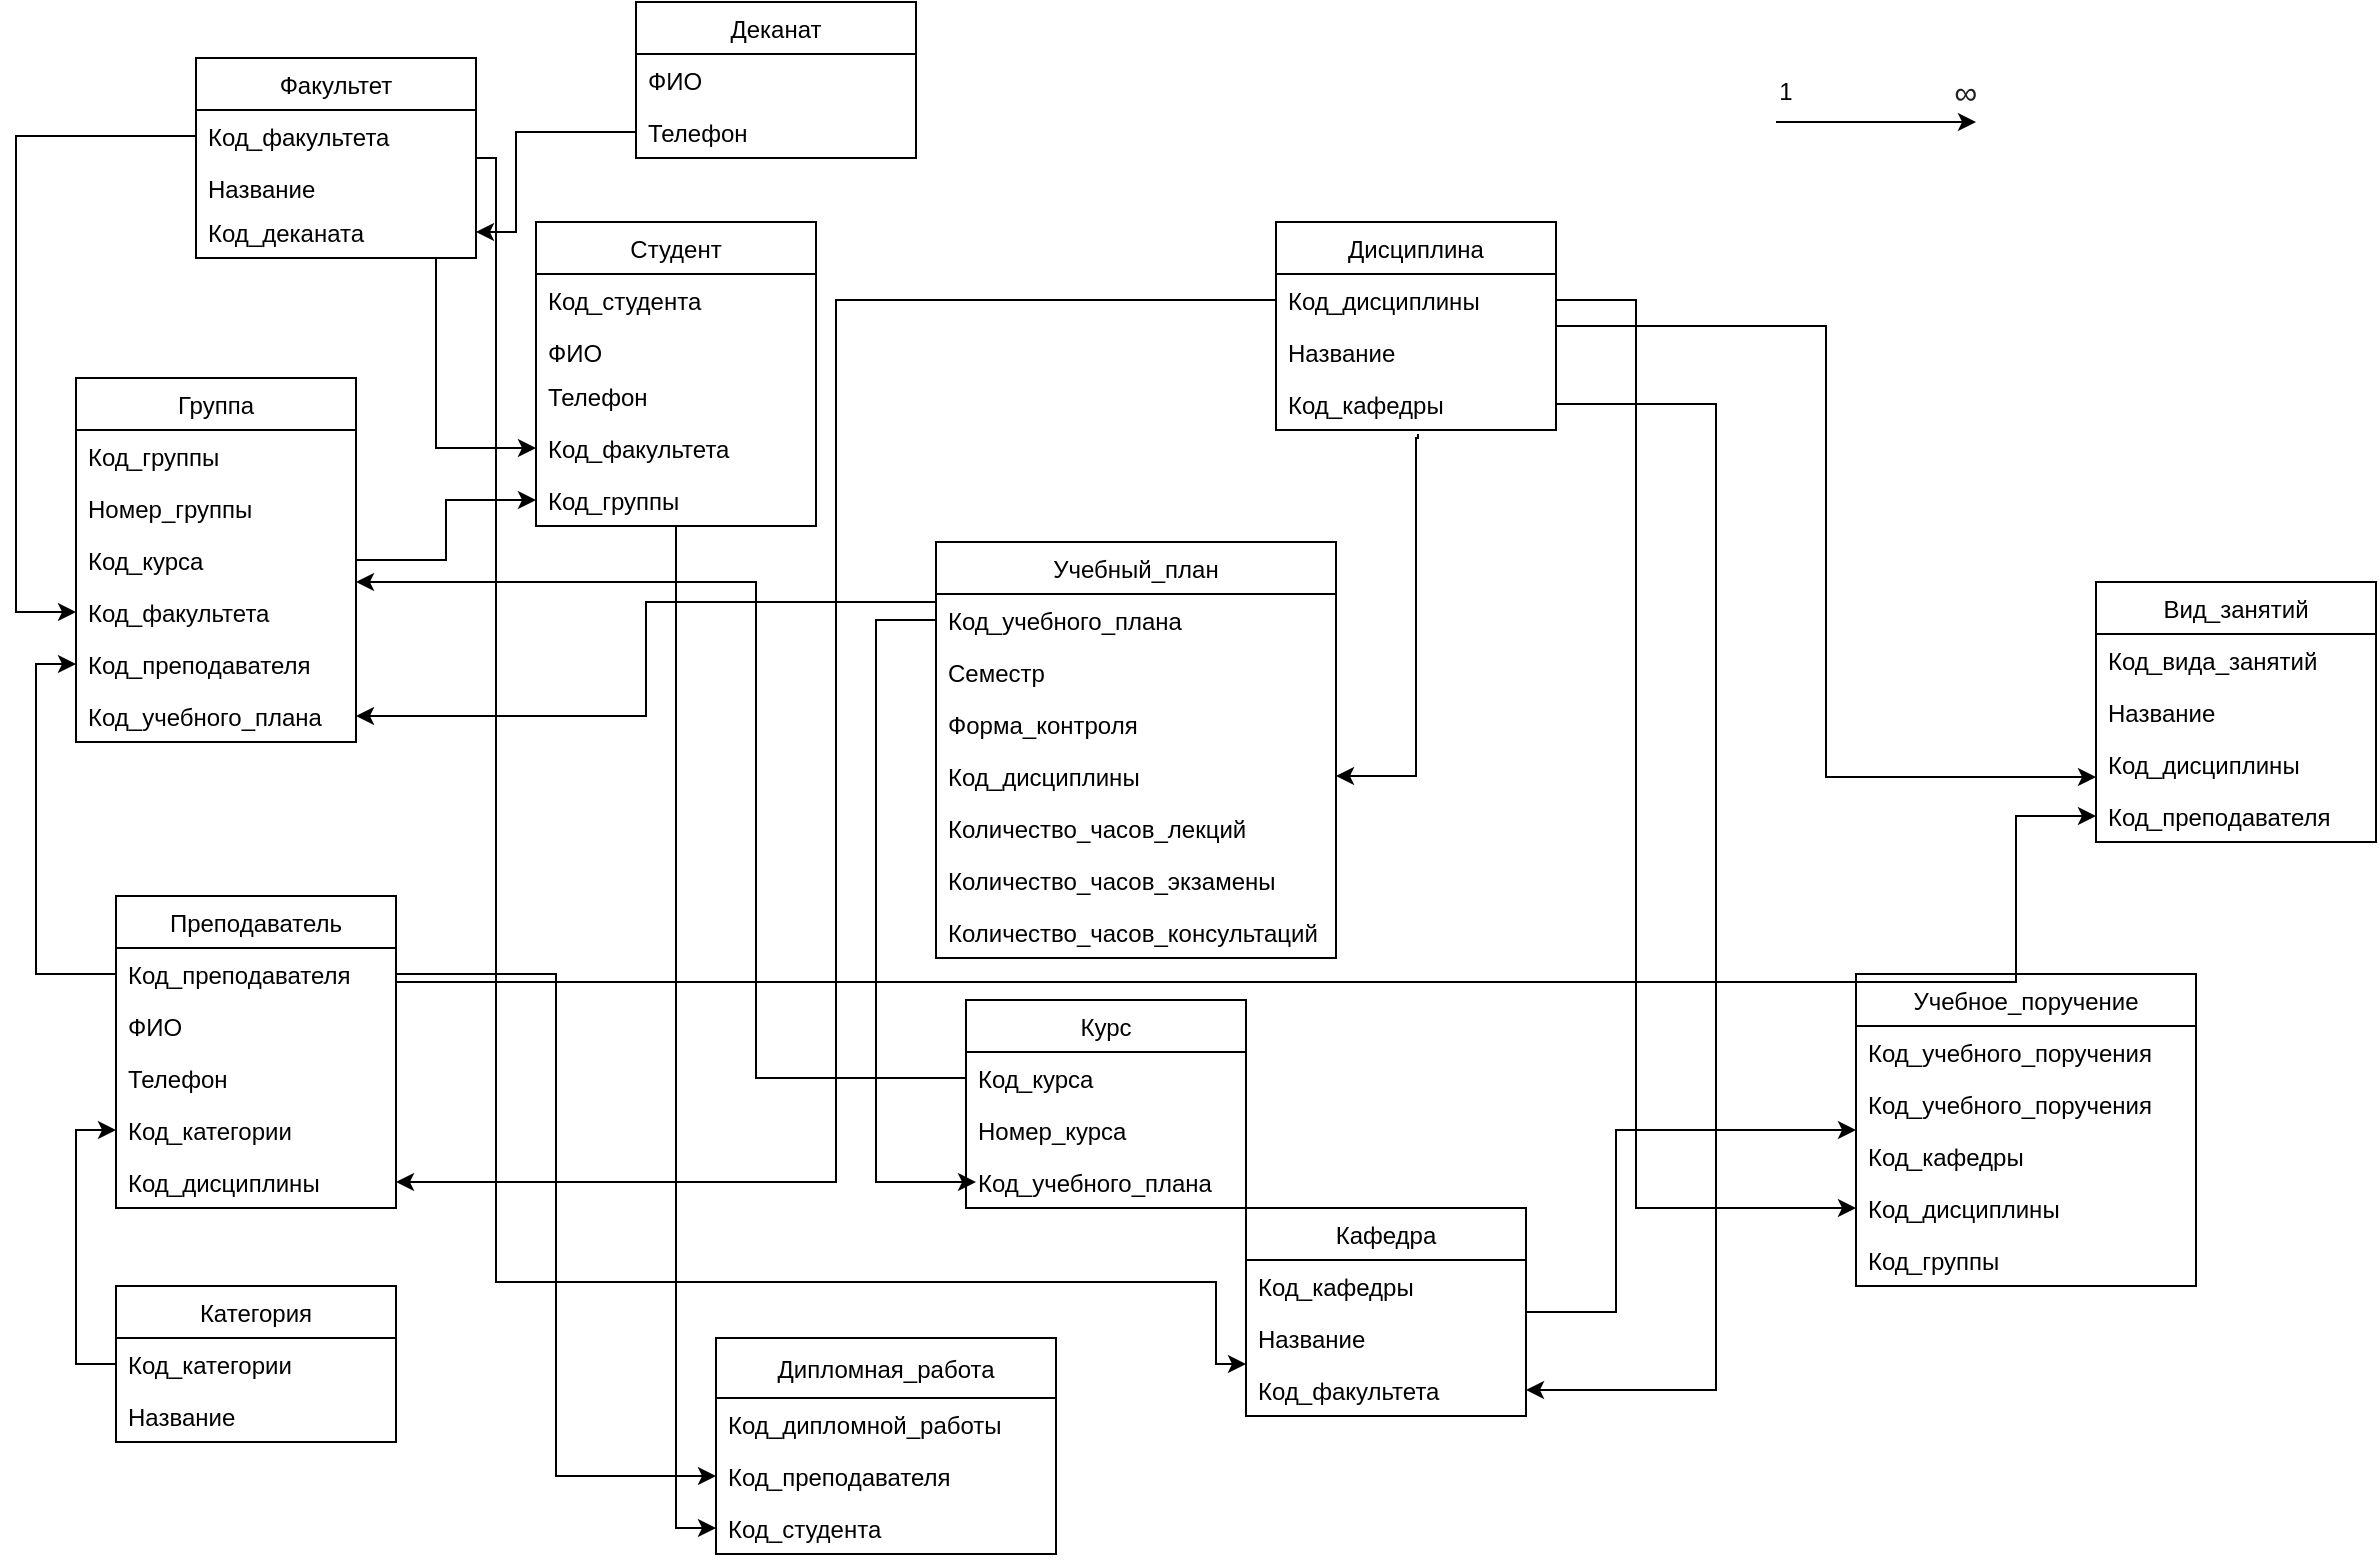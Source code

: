 <mxfile version="16.5.6" type="github">
  <diagram id="C5RBs43oDa-KdzZeNtuy" name="Page-1">
    <mxGraphModel dx="2550" dy="795" grid="0" gridSize="10" guides="1" tooltips="1" connect="1" arrows="1" fold="1" page="1" pageScale="1" pageWidth="1169" pageHeight="827" background="none" math="0" shadow="0">
      <root>
        <mxCell id="WIyWlLk6GJQsqaUBKTNV-0" />
        <mxCell id="WIyWlLk6GJQsqaUBKTNV-1" parent="WIyWlLk6GJQsqaUBKTNV-0" />
        <mxCell id="oeGllTyVug2XytWJzCLg-70" style="edgeStyle=orthogonalEdgeStyle;rounded=0;orthogonalLoop=1;jettySize=auto;html=1;" parent="WIyWlLk6GJQsqaUBKTNV-1" source="oeGllTyVug2XytWJzCLg-4" target="oeGllTyVug2XytWJzCLg-31" edge="1">
          <mxGeometry relative="1" as="geometry" />
        </mxCell>
        <mxCell id="oeGllTyVug2XytWJzCLg-4" value="Студент" style="swimlane;fontStyle=0;childLayout=stackLayout;horizontal=1;startSize=26;fillColor=none;horizontalStack=0;resizeParent=1;resizeParentMax=0;resizeLast=0;collapsible=1;marginBottom=0;" parent="WIyWlLk6GJQsqaUBKTNV-1" vertex="1">
          <mxGeometry x="220" y="120" width="140" height="152" as="geometry" />
        </mxCell>
        <mxCell id="oeGllTyVug2XytWJzCLg-40" value="Код_студента" style="text;strokeColor=none;fillColor=none;align=left;verticalAlign=top;spacingLeft=4;spacingRight=4;overflow=hidden;rotatable=0;points=[[0,0.5],[1,0.5]];portConstraint=eastwest;" parent="oeGllTyVug2XytWJzCLg-4" vertex="1">
          <mxGeometry y="26" width="140" height="26" as="geometry" />
        </mxCell>
        <mxCell id="oeGllTyVug2XytWJzCLg-5" value="ФИО" style="text;strokeColor=none;fillColor=none;align=left;verticalAlign=top;spacingLeft=4;spacingRight=4;overflow=hidden;rotatable=0;points=[[0,0.5],[1,0.5]];portConstraint=eastwest;" parent="oeGllTyVug2XytWJzCLg-4" vertex="1">
          <mxGeometry y="52" width="140" height="22" as="geometry" />
        </mxCell>
        <mxCell id="oeGllTyVug2XytWJzCLg-6" value="Телефон" style="text;strokeColor=none;fillColor=none;align=left;verticalAlign=top;spacingLeft=4;spacingRight=4;overflow=hidden;rotatable=0;points=[[0,0.5],[1,0.5]];portConstraint=eastwest;" parent="oeGllTyVug2XytWJzCLg-4" vertex="1">
          <mxGeometry y="74" width="140" height="26" as="geometry" />
        </mxCell>
        <mxCell id="oeGllTyVug2XytWJzCLg-51" value="Код_факультета" style="text;strokeColor=none;fillColor=none;align=left;verticalAlign=top;spacingLeft=4;spacingRight=4;overflow=hidden;rotatable=0;points=[[0,0.5],[1,0.5]];portConstraint=eastwest;" parent="oeGllTyVug2XytWJzCLg-4" vertex="1">
          <mxGeometry y="100" width="140" height="26" as="geometry" />
        </mxCell>
        <mxCell id="oeGllTyVug2XytWJzCLg-7" value="Код_группы" style="text;strokeColor=none;fillColor=none;align=left;verticalAlign=top;spacingLeft=4;spacingRight=4;overflow=hidden;rotatable=0;points=[[0,0.5],[1,0.5]];portConstraint=eastwest;" parent="oeGllTyVug2XytWJzCLg-4" vertex="1">
          <mxGeometry y="126" width="140" height="26" as="geometry" />
        </mxCell>
        <mxCell id="oeGllTyVug2XytWJzCLg-73" style="edgeStyle=orthogonalEdgeStyle;rounded=0;orthogonalLoop=1;jettySize=auto;html=1;entryX=0;entryY=0.5;entryDx=0;entryDy=0;" parent="WIyWlLk6GJQsqaUBKTNV-1" source="oeGllTyVug2XytWJzCLg-8" target="oeGllTyVug2XytWJzCLg-51" edge="1">
          <mxGeometry relative="1" as="geometry">
            <Array as="points">
              <mxPoint x="170" y="233" />
            </Array>
          </mxGeometry>
        </mxCell>
        <mxCell id="oeGllTyVug2XytWJzCLg-97" style="edgeStyle=orthogonalEdgeStyle;rounded=0;orthogonalLoop=1;jettySize=auto;html=1;" parent="WIyWlLk6GJQsqaUBKTNV-1" source="oeGllTyVug2XytWJzCLg-8" target="oeGllTyVug2XytWJzCLg-96" edge="1">
          <mxGeometry relative="1" as="geometry">
            <Array as="points">
              <mxPoint x="200" y="88" />
              <mxPoint x="200" y="650" />
              <mxPoint x="560" y="650" />
              <mxPoint x="560" y="691" />
            </Array>
          </mxGeometry>
        </mxCell>
        <mxCell id="oeGllTyVug2XytWJzCLg-8" value="Факультет" style="swimlane;fontStyle=0;childLayout=stackLayout;horizontal=1;startSize=26;fillColor=none;horizontalStack=0;resizeParent=1;resizeParentMax=0;resizeLast=0;collapsible=1;marginBottom=0;" parent="WIyWlLk6GJQsqaUBKTNV-1" vertex="1">
          <mxGeometry x="50" y="38" width="140" height="100" as="geometry" />
        </mxCell>
        <mxCell id="oeGllTyVug2XytWJzCLg-11" value="Код_факультета" style="text;strokeColor=none;fillColor=none;align=left;verticalAlign=top;spacingLeft=4;spacingRight=4;overflow=hidden;rotatable=0;points=[[0,0.5],[1,0.5]];portConstraint=eastwest;" parent="oeGllTyVug2XytWJzCLg-8" vertex="1">
          <mxGeometry y="26" width="140" height="26" as="geometry" />
        </mxCell>
        <mxCell id="oeGllTyVug2XytWJzCLg-10" value="Название" style="text;strokeColor=none;fillColor=none;align=left;verticalAlign=top;spacingLeft=4;spacingRight=4;overflow=hidden;rotatable=0;points=[[0,0.5],[1,0.5]];portConstraint=eastwest;" parent="oeGllTyVug2XytWJzCLg-8" vertex="1">
          <mxGeometry y="52" width="140" height="22" as="geometry" />
        </mxCell>
        <mxCell id="oeGllTyVug2XytWJzCLg-9" value="Код_деканата" style="text;strokeColor=none;fillColor=none;align=left;verticalAlign=top;spacingLeft=4;spacingRight=4;overflow=hidden;rotatable=0;points=[[0,0.5],[1,0.5]];portConstraint=eastwest;" parent="oeGllTyVug2XytWJzCLg-8" vertex="1">
          <mxGeometry y="74" width="140" height="26" as="geometry" />
        </mxCell>
        <mxCell id="oeGllTyVug2XytWJzCLg-12" value="Кафедра" style="swimlane;fontStyle=0;childLayout=stackLayout;horizontal=1;startSize=26;fillColor=none;horizontalStack=0;resizeParent=1;resizeParentMax=0;resizeLast=0;collapsible=1;marginBottom=0;" parent="WIyWlLk6GJQsqaUBKTNV-1" vertex="1">
          <mxGeometry x="575" y="613" width="140" height="104" as="geometry" />
        </mxCell>
        <mxCell id="oeGllTyVug2XytWJzCLg-13" value="Код_кафедры" style="text;strokeColor=none;fillColor=none;align=left;verticalAlign=top;spacingLeft=4;spacingRight=4;overflow=hidden;rotatable=0;points=[[0,0.5],[1,0.5]];portConstraint=eastwest;" parent="oeGllTyVug2XytWJzCLg-12" vertex="1">
          <mxGeometry y="26" width="140" height="26" as="geometry" />
        </mxCell>
        <mxCell id="oeGllTyVug2XytWJzCLg-14" value="Название" style="text;strokeColor=none;fillColor=none;align=left;verticalAlign=top;spacingLeft=4;spacingRight=4;overflow=hidden;rotatable=0;points=[[0,0.5],[1,0.5]];portConstraint=eastwest;" parent="oeGllTyVug2XytWJzCLg-12" vertex="1">
          <mxGeometry y="52" width="140" height="26" as="geometry" />
        </mxCell>
        <mxCell id="oeGllTyVug2XytWJzCLg-96" value="Код_факультета" style="text;strokeColor=none;fillColor=none;align=left;verticalAlign=top;spacingLeft=4;spacingRight=4;overflow=hidden;rotatable=0;points=[[0,0.5],[1,0.5]];portConstraint=eastwest;" parent="oeGllTyVug2XytWJzCLg-12" vertex="1">
          <mxGeometry y="78" width="140" height="26" as="geometry" />
        </mxCell>
        <mxCell id="oeGllTyVug2XytWJzCLg-80" style="edgeStyle=orthogonalEdgeStyle;rounded=0;orthogonalLoop=1;jettySize=auto;html=1;entryX=0;entryY=0.5;entryDx=0;entryDy=0;" parent="WIyWlLk6GJQsqaUBKTNV-1" source="oeGllTyVug2XytWJzCLg-16" target="oeGllTyVug2XytWJzCLg-67" edge="1">
          <mxGeometry relative="1" as="geometry">
            <Array as="points">
              <mxPoint x="960" y="500" />
              <mxPoint x="960" y="417" />
            </Array>
          </mxGeometry>
        </mxCell>
        <mxCell id="oeGllTyVug2XytWJzCLg-16" value="Преподаватель" style="swimlane;fontStyle=0;childLayout=stackLayout;horizontal=1;startSize=26;fillColor=none;horizontalStack=0;resizeParent=1;resizeParentMax=0;resizeLast=0;collapsible=1;marginBottom=0;" parent="WIyWlLk6GJQsqaUBKTNV-1" vertex="1">
          <mxGeometry x="10" y="457" width="140" height="156" as="geometry" />
        </mxCell>
        <mxCell id="oeGllTyVug2XytWJzCLg-17" value="Код_преподавателя" style="text;strokeColor=none;fillColor=none;align=left;verticalAlign=top;spacingLeft=4;spacingRight=4;overflow=hidden;rotatable=0;points=[[0,0.5],[1,0.5]];portConstraint=eastwest;" parent="oeGllTyVug2XytWJzCLg-16" vertex="1">
          <mxGeometry y="26" width="140" height="26" as="geometry" />
        </mxCell>
        <mxCell id="oeGllTyVug2XytWJzCLg-18" value="ФИО" style="text;strokeColor=none;fillColor=none;align=left;verticalAlign=top;spacingLeft=4;spacingRight=4;overflow=hidden;rotatable=0;points=[[0,0.5],[1,0.5]];portConstraint=eastwest;" parent="oeGllTyVug2XytWJzCLg-16" vertex="1">
          <mxGeometry y="52" width="140" height="26" as="geometry" />
        </mxCell>
        <mxCell id="oeGllTyVug2XytWJzCLg-57" value="Телефон" style="text;strokeColor=none;fillColor=none;align=left;verticalAlign=top;spacingLeft=4;spacingRight=4;overflow=hidden;rotatable=0;points=[[0,0.5],[1,0.5]];portConstraint=eastwest;" parent="oeGllTyVug2XytWJzCLg-16" vertex="1">
          <mxGeometry y="78" width="140" height="26" as="geometry" />
        </mxCell>
        <mxCell id="oeGllTyVug2XytWJzCLg-19" value="Код_категории" style="text;strokeColor=none;fillColor=none;align=left;verticalAlign=top;spacingLeft=4;spacingRight=4;overflow=hidden;rotatable=0;points=[[0,0.5],[1,0.5]];portConstraint=eastwest;" parent="oeGllTyVug2XytWJzCLg-16" vertex="1">
          <mxGeometry y="104" width="140" height="26" as="geometry" />
        </mxCell>
        <mxCell id="oeGllTyVug2XytWJzCLg-69" value="Код_дисциплины" style="text;strokeColor=none;fillColor=none;align=left;verticalAlign=top;spacingLeft=4;spacingRight=4;overflow=hidden;rotatable=0;points=[[0,0.5],[1,0.5]];portConstraint=eastwest;" parent="oeGllTyVug2XytWJzCLg-16" vertex="1">
          <mxGeometry y="130" width="140" height="26" as="geometry" />
        </mxCell>
        <mxCell id="oeGllTyVug2XytWJzCLg-20" value="Учебный_план" style="swimlane;fontStyle=0;childLayout=stackLayout;horizontal=1;startSize=26;fillColor=none;horizontalStack=0;resizeParent=1;resizeParentMax=0;resizeLast=0;collapsible=1;marginBottom=0;" parent="WIyWlLk6GJQsqaUBKTNV-1" vertex="1">
          <mxGeometry x="420" y="280" width="200" height="208" as="geometry" />
        </mxCell>
        <mxCell id="oeGllTyVug2XytWJzCLg-21" value="Код_учебного_плана" style="text;strokeColor=none;fillColor=none;align=left;verticalAlign=top;spacingLeft=4;spacingRight=4;overflow=hidden;rotatable=0;points=[[0,0.5],[1,0.5]];portConstraint=eastwest;" parent="oeGllTyVug2XytWJzCLg-20" vertex="1">
          <mxGeometry y="26" width="200" height="26" as="geometry" />
        </mxCell>
        <mxCell id="oeGllTyVug2XytWJzCLg-60" value="Семестр" style="text;strokeColor=none;fillColor=none;align=left;verticalAlign=top;spacingLeft=4;spacingRight=4;overflow=hidden;rotatable=0;points=[[0,0.5],[1,0.5]];portConstraint=eastwest;" parent="oeGllTyVug2XytWJzCLg-20" vertex="1">
          <mxGeometry y="52" width="200" height="26" as="geometry" />
        </mxCell>
        <mxCell id="oeGllTyVug2XytWJzCLg-66" value="Форма_контроля" style="text;strokeColor=none;fillColor=none;align=left;verticalAlign=top;spacingLeft=4;spacingRight=4;overflow=hidden;rotatable=0;points=[[0,0.5],[1,0.5]];portConstraint=eastwest;" parent="oeGllTyVug2XytWJzCLg-20" vertex="1">
          <mxGeometry y="78" width="200" height="26" as="geometry" />
        </mxCell>
        <mxCell id="oeGllTyVug2XytWJzCLg-22" value="Код_дисциплины" style="text;strokeColor=none;fillColor=none;align=left;verticalAlign=top;spacingLeft=4;spacingRight=4;overflow=hidden;rotatable=0;points=[[0,0.5],[1,0.5]];portConstraint=eastwest;" parent="oeGllTyVug2XytWJzCLg-20" vertex="1">
          <mxGeometry y="104" width="200" height="26" as="geometry" />
        </mxCell>
        <mxCell id="ItGU_z6RMwVMpfRyak5E-0" value="Количество_часов_лекций" style="text;strokeColor=none;fillColor=none;align=left;verticalAlign=top;spacingLeft=4;spacingRight=4;overflow=hidden;rotatable=0;points=[[0,0.5],[1,0.5]];portConstraint=eastwest;" vertex="1" parent="oeGllTyVug2XytWJzCLg-20">
          <mxGeometry y="130" width="200" height="26" as="geometry" />
        </mxCell>
        <mxCell id="ItGU_z6RMwVMpfRyak5E-1" value="Количество_часов_экзамены" style="text;strokeColor=none;fillColor=none;align=left;verticalAlign=top;spacingLeft=4;spacingRight=4;overflow=hidden;rotatable=0;points=[[0,0.5],[1,0.5]];portConstraint=eastwest;" vertex="1" parent="oeGllTyVug2XytWJzCLg-20">
          <mxGeometry y="156" width="200" height="26" as="geometry" />
        </mxCell>
        <mxCell id="ItGU_z6RMwVMpfRyak5E-2" value="Количество_часов_консультаций" style="text;strokeColor=none;fillColor=none;align=left;verticalAlign=top;spacingLeft=4;spacingRight=4;overflow=hidden;rotatable=0;points=[[0,0.5],[1,0.5]];portConstraint=eastwest;" vertex="1" parent="oeGllTyVug2XytWJzCLg-20">
          <mxGeometry y="182" width="200" height="26" as="geometry" />
        </mxCell>
        <mxCell id="oeGllTyVug2XytWJzCLg-71" style="edgeStyle=orthogonalEdgeStyle;rounded=0;orthogonalLoop=1;jettySize=auto;html=1;entryX=1;entryY=0.5;entryDx=0;entryDy=0;exitX=0.507;exitY=1.077;exitDx=0;exitDy=0;exitPerimeter=0;" parent="WIyWlLk6GJQsqaUBKTNV-1" source="oeGllTyVug2XytWJzCLg-100" target="oeGllTyVug2XytWJzCLg-22" edge="1">
          <mxGeometry relative="1" as="geometry">
            <mxPoint x="690" y="270" as="sourcePoint" />
            <Array as="points">
              <mxPoint x="661" y="228" />
              <mxPoint x="660" y="228" />
              <mxPoint x="660" y="397" />
            </Array>
          </mxGeometry>
        </mxCell>
        <mxCell id="oeGllTyVug2XytWJzCLg-79" style="edgeStyle=orthogonalEdgeStyle;rounded=0;orthogonalLoop=1;jettySize=auto;html=1;entryX=0;entryY=0.75;entryDx=0;entryDy=0;" parent="WIyWlLk6GJQsqaUBKTNV-1" source="oeGllTyVug2XytWJzCLg-24" target="oeGllTyVug2XytWJzCLg-44" edge="1">
          <mxGeometry relative="1" as="geometry" />
        </mxCell>
        <mxCell id="oeGllTyVug2XytWJzCLg-24" value="Дисциплина" style="swimlane;fontStyle=0;childLayout=stackLayout;horizontal=1;startSize=26;fillColor=none;horizontalStack=0;resizeParent=1;resizeParentMax=0;resizeLast=0;collapsible=1;marginBottom=0;" parent="WIyWlLk6GJQsqaUBKTNV-1" vertex="1">
          <mxGeometry x="590" y="120" width="140" height="104" as="geometry" />
        </mxCell>
        <mxCell id="oeGllTyVug2XytWJzCLg-25" value="Код_дисциплины" style="text;strokeColor=none;fillColor=none;align=left;verticalAlign=top;spacingLeft=4;spacingRight=4;overflow=hidden;rotatable=0;points=[[0,0.5],[1,0.5]];portConstraint=eastwest;" parent="oeGllTyVug2XytWJzCLg-24" vertex="1">
          <mxGeometry y="26" width="140" height="26" as="geometry" />
        </mxCell>
        <mxCell id="oeGllTyVug2XytWJzCLg-26" value="Название" style="text;strokeColor=none;fillColor=none;align=left;verticalAlign=top;spacingLeft=4;spacingRight=4;overflow=hidden;rotatable=0;points=[[0,0.5],[1,0.5]];portConstraint=eastwest;" parent="oeGllTyVug2XytWJzCLg-24" vertex="1">
          <mxGeometry y="52" width="140" height="26" as="geometry" />
        </mxCell>
        <mxCell id="oeGllTyVug2XytWJzCLg-100" value="Код_кафедры" style="text;strokeColor=none;fillColor=none;align=left;verticalAlign=top;spacingLeft=4;spacingRight=4;overflow=hidden;rotatable=0;points=[[0,0.5],[1,0.5]];portConstraint=eastwest;" parent="oeGllTyVug2XytWJzCLg-24" vertex="1">
          <mxGeometry y="78" width="140" height="26" as="geometry" />
        </mxCell>
        <mxCell id="oeGllTyVug2XytWJzCLg-28" value="Дипломная_работа" style="swimlane;fontStyle=0;childLayout=stackLayout;horizontal=1;startSize=30;fillColor=none;horizontalStack=0;resizeParent=1;resizeParentMax=0;resizeLast=0;collapsible=1;marginBottom=0;" parent="WIyWlLk6GJQsqaUBKTNV-1" vertex="1">
          <mxGeometry x="310" y="678" width="170" height="108" as="geometry" />
        </mxCell>
        <mxCell id="oeGllTyVug2XytWJzCLg-29" value="Код_дипломной_работы" style="text;strokeColor=none;fillColor=none;align=left;verticalAlign=top;spacingLeft=4;spacingRight=4;overflow=hidden;rotatable=0;points=[[0,0.5],[1,0.5]];portConstraint=eastwest;" parent="oeGllTyVug2XytWJzCLg-28" vertex="1">
          <mxGeometry y="30" width="170" height="26" as="geometry" />
        </mxCell>
        <mxCell id="oeGllTyVug2XytWJzCLg-30" value="Код_преподавателя" style="text;strokeColor=none;fillColor=none;align=left;verticalAlign=top;spacingLeft=4;spacingRight=4;overflow=hidden;rotatable=0;points=[[0,0.5],[1,0.5]];portConstraint=eastwest;" parent="oeGllTyVug2XytWJzCLg-28" vertex="1">
          <mxGeometry y="56" width="170" height="26" as="geometry" />
        </mxCell>
        <mxCell id="oeGllTyVug2XytWJzCLg-31" value="Код_студента" style="text;strokeColor=none;fillColor=none;align=left;verticalAlign=top;spacingLeft=4;spacingRight=4;overflow=hidden;rotatable=0;points=[[0,0.5],[1,0.5]];portConstraint=eastwest;" parent="oeGllTyVug2XytWJzCLg-28" vertex="1">
          <mxGeometry y="82" width="170" height="26" as="geometry" />
        </mxCell>
        <mxCell id="oeGllTyVug2XytWJzCLg-32" value="Курс" style="swimlane;fontStyle=0;childLayout=stackLayout;horizontal=1;startSize=26;fillColor=none;horizontalStack=0;resizeParent=1;resizeParentMax=0;resizeLast=0;collapsible=1;marginBottom=0;" parent="WIyWlLk6GJQsqaUBKTNV-1" vertex="1">
          <mxGeometry x="435" y="509" width="140" height="104" as="geometry" />
        </mxCell>
        <mxCell id="oeGllTyVug2XytWJzCLg-33" value="Код_курса" style="text;strokeColor=none;fillColor=none;align=left;verticalAlign=top;spacingLeft=4;spacingRight=4;overflow=hidden;rotatable=0;points=[[0,0.5],[1,0.5]];portConstraint=eastwest;" parent="oeGllTyVug2XytWJzCLg-32" vertex="1">
          <mxGeometry y="26" width="140" height="26" as="geometry" />
        </mxCell>
        <mxCell id="oeGllTyVug2XytWJzCLg-34" value="Номер_курса" style="text;strokeColor=none;fillColor=none;align=left;verticalAlign=top;spacingLeft=4;spacingRight=4;overflow=hidden;rotatable=0;points=[[0,0.5],[1,0.5]];portConstraint=eastwest;" parent="oeGllTyVug2XytWJzCLg-32" vertex="1">
          <mxGeometry y="52" width="140" height="26" as="geometry" />
        </mxCell>
        <mxCell id="oeGllTyVug2XytWJzCLg-35" value="Код_учебного_плана" style="text;strokeColor=none;fillColor=none;align=left;verticalAlign=top;spacingLeft=4;spacingRight=4;overflow=hidden;rotatable=0;points=[[0,0.5],[1,0.5]];portConstraint=eastwest;" parent="oeGllTyVug2XytWJzCLg-32" vertex="1">
          <mxGeometry y="78" width="140" height="26" as="geometry" />
        </mxCell>
        <mxCell id="oeGllTyVug2XytWJzCLg-74" style="edgeStyle=orthogonalEdgeStyle;rounded=0;orthogonalLoop=1;jettySize=auto;html=1;entryX=0;entryY=0.5;entryDx=0;entryDy=0;" parent="WIyWlLk6GJQsqaUBKTNV-1" source="oeGllTyVug2XytWJzCLg-36" target="oeGllTyVug2XytWJzCLg-7" edge="1">
          <mxGeometry relative="1" as="geometry">
            <Array as="points">
              <mxPoint x="175" y="289" />
              <mxPoint x="175" y="259" />
            </Array>
          </mxGeometry>
        </mxCell>
        <mxCell id="oeGllTyVug2XytWJzCLg-36" value="Группа" style="swimlane;fontStyle=0;childLayout=stackLayout;horizontal=1;startSize=26;fillColor=none;horizontalStack=0;resizeParent=1;resizeParentMax=0;resizeLast=0;collapsible=1;marginBottom=0;" parent="WIyWlLk6GJQsqaUBKTNV-1" vertex="1">
          <mxGeometry x="-10" y="198" width="140" height="182" as="geometry" />
        </mxCell>
        <mxCell id="oeGllTyVug2XytWJzCLg-37" value="Код_группы" style="text;strokeColor=none;fillColor=none;align=left;verticalAlign=top;spacingLeft=4;spacingRight=4;overflow=hidden;rotatable=0;points=[[0,0.5],[1,0.5]];portConstraint=eastwest;" parent="oeGllTyVug2XytWJzCLg-36" vertex="1">
          <mxGeometry y="26" width="140" height="26" as="geometry" />
        </mxCell>
        <mxCell id="oeGllTyVug2XytWJzCLg-38" value="Номер_группы" style="text;strokeColor=none;fillColor=none;align=left;verticalAlign=top;spacingLeft=4;spacingRight=4;overflow=hidden;rotatable=0;points=[[0,0.5],[1,0.5]];portConstraint=eastwest;" parent="oeGllTyVug2XytWJzCLg-36" vertex="1">
          <mxGeometry y="52" width="140" height="26" as="geometry" />
        </mxCell>
        <mxCell id="oeGllTyVug2XytWJzCLg-39" value="Код_курса&#xa;" style="text;strokeColor=none;fillColor=none;align=left;verticalAlign=top;spacingLeft=4;spacingRight=4;overflow=hidden;rotatable=0;points=[[0,0.5],[1,0.5]];portConstraint=eastwest;" parent="oeGllTyVug2XytWJzCLg-36" vertex="1">
          <mxGeometry y="78" width="140" height="26" as="geometry" />
        </mxCell>
        <mxCell id="oeGllTyVug2XytWJzCLg-58" value="Код_факультета" style="text;strokeColor=none;fillColor=none;align=left;verticalAlign=top;spacingLeft=4;spacingRight=4;overflow=hidden;rotatable=0;points=[[0,0.5],[1,0.5]];portConstraint=eastwest;" parent="oeGllTyVug2XytWJzCLg-36" vertex="1">
          <mxGeometry y="104" width="140" height="26" as="geometry" />
        </mxCell>
        <mxCell id="oeGllTyVug2XytWJzCLg-59" value="Код_преподавателя" style="text;strokeColor=none;fillColor=none;align=left;verticalAlign=top;spacingLeft=4;spacingRight=4;overflow=hidden;rotatable=0;points=[[0,0.5],[1,0.5]];portConstraint=eastwest;" parent="oeGllTyVug2XytWJzCLg-36" vertex="1">
          <mxGeometry y="130" width="140" height="26" as="geometry" />
        </mxCell>
        <mxCell id="oeGllTyVug2XytWJzCLg-61" value="Код_учебного_плана" style="text;strokeColor=none;fillColor=none;align=left;verticalAlign=top;spacingLeft=4;spacingRight=4;overflow=hidden;rotatable=0;points=[[0,0.5],[1,0.5]];portConstraint=eastwest;" parent="oeGllTyVug2XytWJzCLg-36" vertex="1">
          <mxGeometry y="156" width="140" height="26" as="geometry" />
        </mxCell>
        <mxCell id="oeGllTyVug2XytWJzCLg-44" value="Вид_занятий" style="swimlane;fontStyle=0;childLayout=stackLayout;horizontal=1;startSize=26;fillColor=none;horizontalStack=0;resizeParent=1;resizeParentMax=0;resizeLast=0;collapsible=1;marginBottom=0;" parent="WIyWlLk6GJQsqaUBKTNV-1" vertex="1">
          <mxGeometry x="1000" y="300" width="140" height="130" as="geometry" />
        </mxCell>
        <mxCell id="oeGllTyVug2XytWJzCLg-45" value="Код_вида_занятий" style="text;strokeColor=none;fillColor=none;align=left;verticalAlign=top;spacingLeft=4;spacingRight=4;overflow=hidden;rotatable=0;points=[[0,0.5],[1,0.5]];portConstraint=eastwest;" parent="oeGllTyVug2XytWJzCLg-44" vertex="1">
          <mxGeometry y="26" width="140" height="26" as="geometry" />
        </mxCell>
        <mxCell id="oeGllTyVug2XytWJzCLg-46" value="Название" style="text;strokeColor=none;fillColor=none;align=left;verticalAlign=top;spacingLeft=4;spacingRight=4;overflow=hidden;rotatable=0;points=[[0,0.5],[1,0.5]];portConstraint=eastwest;" parent="oeGllTyVug2XytWJzCLg-44" vertex="1">
          <mxGeometry y="52" width="140" height="26" as="geometry" />
        </mxCell>
        <mxCell id="oeGllTyVug2XytWJzCLg-23" value="Код_дисциплины" style="text;strokeColor=none;fillColor=none;align=left;verticalAlign=top;spacingLeft=4;spacingRight=4;overflow=hidden;rotatable=0;points=[[0,0.5],[1,0.5]];portConstraint=eastwest;" parent="oeGllTyVug2XytWJzCLg-44" vertex="1">
          <mxGeometry y="78" width="140" height="26" as="geometry" />
        </mxCell>
        <mxCell id="oeGllTyVug2XytWJzCLg-67" value="Код_преподавателя&#xa;" style="text;strokeColor=none;fillColor=none;align=left;verticalAlign=top;spacingLeft=4;spacingRight=4;overflow=hidden;rotatable=0;points=[[0,0.5],[1,0.5]];portConstraint=eastwest;" parent="oeGllTyVug2XytWJzCLg-44" vertex="1">
          <mxGeometry y="104" width="140" height="26" as="geometry" />
        </mxCell>
        <mxCell id="oeGllTyVug2XytWJzCLg-53" value="Деканат" style="swimlane;fontStyle=0;childLayout=stackLayout;horizontal=1;startSize=26;fillColor=none;horizontalStack=0;resizeParent=1;resizeParentMax=0;resizeLast=0;collapsible=1;marginBottom=0;" parent="WIyWlLk6GJQsqaUBKTNV-1" vertex="1">
          <mxGeometry x="270" y="10" width="140" height="78" as="geometry" />
        </mxCell>
        <mxCell id="oeGllTyVug2XytWJzCLg-54" value="ФИО" style="text;strokeColor=none;fillColor=none;align=left;verticalAlign=top;spacingLeft=4;spacingRight=4;overflow=hidden;rotatable=0;points=[[0,0.5],[1,0.5]];portConstraint=eastwest;" parent="oeGllTyVug2XytWJzCLg-53" vertex="1">
          <mxGeometry y="26" width="140" height="26" as="geometry" />
        </mxCell>
        <mxCell id="oeGllTyVug2XytWJzCLg-55" value="Телефон" style="text;strokeColor=none;fillColor=none;align=left;verticalAlign=top;spacingLeft=4;spacingRight=4;overflow=hidden;rotatable=0;points=[[0,0.5],[1,0.5]];portConstraint=eastwest;" parent="oeGllTyVug2XytWJzCLg-53" vertex="1">
          <mxGeometry y="52" width="140" height="26" as="geometry" />
        </mxCell>
        <mxCell id="oeGllTyVug2XytWJzCLg-62" value="Учебное_поручение" style="swimlane;fontStyle=0;childLayout=stackLayout;horizontal=1;startSize=26;fillColor=none;horizontalStack=0;resizeParent=1;resizeParentMax=0;resizeLast=0;collapsible=1;marginBottom=0;" parent="WIyWlLk6GJQsqaUBKTNV-1" vertex="1">
          <mxGeometry x="880" y="496" width="170" height="156" as="geometry" />
        </mxCell>
        <mxCell id="oeGllTyVug2XytWJzCLg-88" value="Код_учебного_поручения" style="text;strokeColor=none;fillColor=none;align=left;verticalAlign=top;spacingLeft=4;spacingRight=4;overflow=hidden;rotatable=0;points=[[0,0.5],[1,0.5]];portConstraint=eastwest;" parent="oeGllTyVug2XytWJzCLg-62" vertex="1">
          <mxGeometry y="26" width="170" height="26" as="geometry" />
        </mxCell>
        <mxCell id="oeGllTyVug2XytWJzCLg-63" value="Код_учебного_поручения" style="text;strokeColor=none;fillColor=none;align=left;verticalAlign=top;spacingLeft=4;spacingRight=4;overflow=hidden;rotatable=0;points=[[0,0.5],[1,0.5]];portConstraint=eastwest;" parent="oeGllTyVug2XytWJzCLg-62" vertex="1">
          <mxGeometry y="52" width="170" height="26" as="geometry" />
        </mxCell>
        <mxCell id="oeGllTyVug2XytWJzCLg-64" value="Код_кафедры" style="text;strokeColor=none;fillColor=none;align=left;verticalAlign=top;spacingLeft=4;spacingRight=4;overflow=hidden;rotatable=0;points=[[0,0.5],[1,0.5]];portConstraint=eastwest;" parent="oeGllTyVug2XytWJzCLg-62" vertex="1">
          <mxGeometry y="78" width="170" height="26" as="geometry" />
        </mxCell>
        <mxCell id="oeGllTyVug2XytWJzCLg-65" value="Код_дисциплины" style="text;strokeColor=none;fillColor=none;align=left;verticalAlign=top;spacingLeft=4;spacingRight=4;overflow=hidden;rotatable=0;points=[[0,0.5],[1,0.5]];portConstraint=eastwest;" parent="oeGllTyVug2XytWJzCLg-62" vertex="1">
          <mxGeometry y="104" width="170" height="26" as="geometry" />
        </mxCell>
        <mxCell id="oeGllTyVug2XytWJzCLg-68" value="Код_группы" style="text;strokeColor=none;fillColor=none;align=left;verticalAlign=top;spacingLeft=4;spacingRight=4;overflow=hidden;rotatable=0;points=[[0,0.5],[1,0.5]];portConstraint=eastwest;" parent="oeGllTyVug2XytWJzCLg-62" vertex="1">
          <mxGeometry y="130" width="170" height="26" as="geometry" />
        </mxCell>
        <mxCell id="oeGllTyVug2XytWJzCLg-72" style="edgeStyle=orthogonalEdgeStyle;rounded=0;orthogonalLoop=1;jettySize=auto;html=1;" parent="WIyWlLk6GJQsqaUBKTNV-1" source="oeGllTyVug2XytWJzCLg-55" target="oeGllTyVug2XytWJzCLg-9" edge="1">
          <mxGeometry relative="1" as="geometry">
            <Array as="points">
              <mxPoint x="210" y="75" />
              <mxPoint x="210" y="125" />
            </Array>
          </mxGeometry>
        </mxCell>
        <mxCell id="oeGllTyVug2XytWJzCLg-76" style="edgeStyle=orthogonalEdgeStyle;rounded=0;orthogonalLoop=1;jettySize=auto;html=1;entryX=0;entryY=0.5;entryDx=0;entryDy=0;" parent="WIyWlLk6GJQsqaUBKTNV-1" source="oeGllTyVug2XytWJzCLg-13" target="oeGllTyVug2XytWJzCLg-62" edge="1">
          <mxGeometry relative="1" as="geometry">
            <Array as="points">
              <mxPoint x="760" y="665" />
              <mxPoint x="760" y="574" />
            </Array>
          </mxGeometry>
        </mxCell>
        <mxCell id="oeGllTyVug2XytWJzCLg-77" style="edgeStyle=orthogonalEdgeStyle;rounded=0;orthogonalLoop=1;jettySize=auto;html=1;entryX=0;entryY=0.5;entryDx=0;entryDy=0;" parent="WIyWlLk6GJQsqaUBKTNV-1" source="oeGllTyVug2XytWJzCLg-25" target="oeGllTyVug2XytWJzCLg-65" edge="1">
          <mxGeometry relative="1" as="geometry">
            <Array as="points">
              <mxPoint x="770" y="159" />
              <mxPoint x="770" y="613" />
            </Array>
          </mxGeometry>
        </mxCell>
        <mxCell id="oeGllTyVug2XytWJzCLg-81" style="edgeStyle=orthogonalEdgeStyle;rounded=0;orthogonalLoop=1;jettySize=auto;html=1;" parent="WIyWlLk6GJQsqaUBKTNV-1" source="oeGllTyVug2XytWJzCLg-21" edge="1">
          <mxGeometry relative="1" as="geometry">
            <mxPoint x="440" y="600" as="targetPoint" />
            <Array as="points">
              <mxPoint x="390" y="319" />
              <mxPoint x="390" y="600" />
            </Array>
          </mxGeometry>
        </mxCell>
        <mxCell id="oeGllTyVug2XytWJzCLg-82" style="edgeStyle=orthogonalEdgeStyle;rounded=0;orthogonalLoop=1;jettySize=auto;html=1;" parent="WIyWlLk6GJQsqaUBKTNV-1" source="oeGllTyVug2XytWJzCLg-25" target="oeGllTyVug2XytWJzCLg-69" edge="1">
          <mxGeometry relative="1" as="geometry" />
        </mxCell>
        <mxCell id="oeGllTyVug2XytWJzCLg-83" style="edgeStyle=orthogonalEdgeStyle;rounded=0;orthogonalLoop=1;jettySize=auto;html=1;entryX=0;entryY=0.5;entryDx=0;entryDy=0;" parent="WIyWlLk6GJQsqaUBKTNV-1" source="oeGllTyVug2XytWJzCLg-17" target="oeGllTyVug2XytWJzCLg-30" edge="1">
          <mxGeometry relative="1" as="geometry" />
        </mxCell>
        <mxCell id="oeGllTyVug2XytWJzCLg-84" style="edgeStyle=orthogonalEdgeStyle;rounded=0;orthogonalLoop=1;jettySize=auto;html=1;entryX=0;entryY=0.5;entryDx=0;entryDy=0;" parent="WIyWlLk6GJQsqaUBKTNV-1" source="oeGllTyVug2XytWJzCLg-17" target="oeGllTyVug2XytWJzCLg-59" edge="1">
          <mxGeometry relative="1" as="geometry" />
        </mxCell>
        <mxCell id="oeGllTyVug2XytWJzCLg-85" style="edgeStyle=orthogonalEdgeStyle;rounded=0;orthogonalLoop=1;jettySize=auto;html=1;entryX=0;entryY=0.5;entryDx=0;entryDy=0;" parent="WIyWlLk6GJQsqaUBKTNV-1" source="oeGllTyVug2XytWJzCLg-11" target="oeGllTyVug2XytWJzCLg-58" edge="1">
          <mxGeometry relative="1" as="geometry">
            <mxPoint x="500" y="77" as="targetPoint" />
            <Array as="points">
              <mxPoint x="-40" y="77" />
              <mxPoint x="-40" y="315" />
            </Array>
          </mxGeometry>
        </mxCell>
        <mxCell id="oeGllTyVug2XytWJzCLg-86" style="edgeStyle=orthogonalEdgeStyle;rounded=0;orthogonalLoop=1;jettySize=auto;html=1;" parent="WIyWlLk6GJQsqaUBKTNV-1" source="oeGllTyVug2XytWJzCLg-21" target="oeGllTyVug2XytWJzCLg-61" edge="1">
          <mxGeometry relative="1" as="geometry">
            <Array as="points">
              <mxPoint x="275" y="310" />
              <mxPoint x="275" y="367" />
            </Array>
          </mxGeometry>
        </mxCell>
        <mxCell id="oeGllTyVug2XytWJzCLg-87" style="edgeStyle=orthogonalEdgeStyle;rounded=0;orthogonalLoop=1;jettySize=auto;html=1;entryX=1;entryY=0.923;entryDx=0;entryDy=0;entryPerimeter=0;" parent="WIyWlLk6GJQsqaUBKTNV-1" source="oeGllTyVug2XytWJzCLg-33" target="oeGllTyVug2XytWJzCLg-39" edge="1">
          <mxGeometry relative="1" as="geometry">
            <mxPoint x="130" y="310" as="targetPoint" />
            <Array as="points">
              <mxPoint x="330" y="548" />
              <mxPoint x="330" y="300" />
            </Array>
          </mxGeometry>
        </mxCell>
        <mxCell id="oeGllTyVug2XytWJzCLg-90" value="Категория" style="swimlane;fontStyle=0;childLayout=stackLayout;horizontal=1;startSize=26;fillColor=none;horizontalStack=0;resizeParent=1;resizeParentMax=0;resizeLast=0;collapsible=1;marginBottom=0;" parent="WIyWlLk6GJQsqaUBKTNV-1" vertex="1">
          <mxGeometry x="10" y="652" width="140" height="78" as="geometry" />
        </mxCell>
        <mxCell id="oeGllTyVug2XytWJzCLg-91" value="Код_категории" style="text;strokeColor=none;fillColor=none;align=left;verticalAlign=top;spacingLeft=4;spacingRight=4;overflow=hidden;rotatable=0;points=[[0,0.5],[1,0.5]];portConstraint=eastwest;" parent="oeGllTyVug2XytWJzCLg-90" vertex="1">
          <mxGeometry y="26" width="140" height="26" as="geometry" />
        </mxCell>
        <mxCell id="oeGllTyVug2XytWJzCLg-92" value="Название" style="text;strokeColor=none;fillColor=none;align=left;verticalAlign=top;spacingLeft=4;spacingRight=4;overflow=hidden;rotatable=0;points=[[0,0.5],[1,0.5]];portConstraint=eastwest;" parent="oeGllTyVug2XytWJzCLg-90" vertex="1">
          <mxGeometry y="52" width="140" height="26" as="geometry" />
        </mxCell>
        <mxCell id="oeGllTyVug2XytWJzCLg-94" style="edgeStyle=orthogonalEdgeStyle;rounded=0;orthogonalLoop=1;jettySize=auto;html=1;entryX=0;entryY=0.5;entryDx=0;entryDy=0;" parent="WIyWlLk6GJQsqaUBKTNV-1" source="oeGllTyVug2XytWJzCLg-91" target="oeGllTyVug2XytWJzCLg-19" edge="1">
          <mxGeometry relative="1" as="geometry" />
        </mxCell>
        <mxCell id="oeGllTyVug2XytWJzCLg-104" style="edgeStyle=orthogonalEdgeStyle;rounded=0;orthogonalLoop=1;jettySize=auto;html=1;" parent="WIyWlLk6GJQsqaUBKTNV-1" source="oeGllTyVug2XytWJzCLg-100" target="oeGllTyVug2XytWJzCLg-96" edge="1">
          <mxGeometry relative="1" as="geometry">
            <Array as="points">
              <mxPoint x="810" y="211" />
              <mxPoint x="810" y="704" />
            </Array>
          </mxGeometry>
        </mxCell>
        <mxCell id="oeGllTyVug2XytWJzCLg-105" value="" style="endArrow=classic;html=1;rounded=0;" parent="WIyWlLk6GJQsqaUBKTNV-1" edge="1">
          <mxGeometry width="50" height="50" relative="1" as="geometry">
            <mxPoint x="840" y="70" as="sourcePoint" />
            <mxPoint x="940" y="70" as="targetPoint" />
          </mxGeometry>
        </mxCell>
        <mxCell id="oeGllTyVug2XytWJzCLg-106" value="1" style="text;html=1;strokeColor=none;fillColor=none;align=center;verticalAlign=middle;whiteSpace=wrap;rounded=0;" parent="WIyWlLk6GJQsqaUBKTNV-1" vertex="1">
          <mxGeometry x="830" y="40" width="30" height="30" as="geometry" />
        </mxCell>
        <mxCell id="oeGllTyVug2XytWJzCLg-107" value="&lt;span style=&quot;color: rgb(32 , 33 , 36) ; font-family: &amp;#34;arial&amp;#34; , sans-serif ; font-size: 16px ; text-align: left ; background-color: rgb(255 , 255 , 255)&quot;&gt;∞&lt;/span&gt;" style="text;html=1;strokeColor=none;fillColor=none;align=center;verticalAlign=middle;whiteSpace=wrap;rounded=0;" parent="WIyWlLk6GJQsqaUBKTNV-1" vertex="1">
          <mxGeometry x="920" y="40" width="30" height="30" as="geometry" />
        </mxCell>
      </root>
    </mxGraphModel>
  </diagram>
</mxfile>
